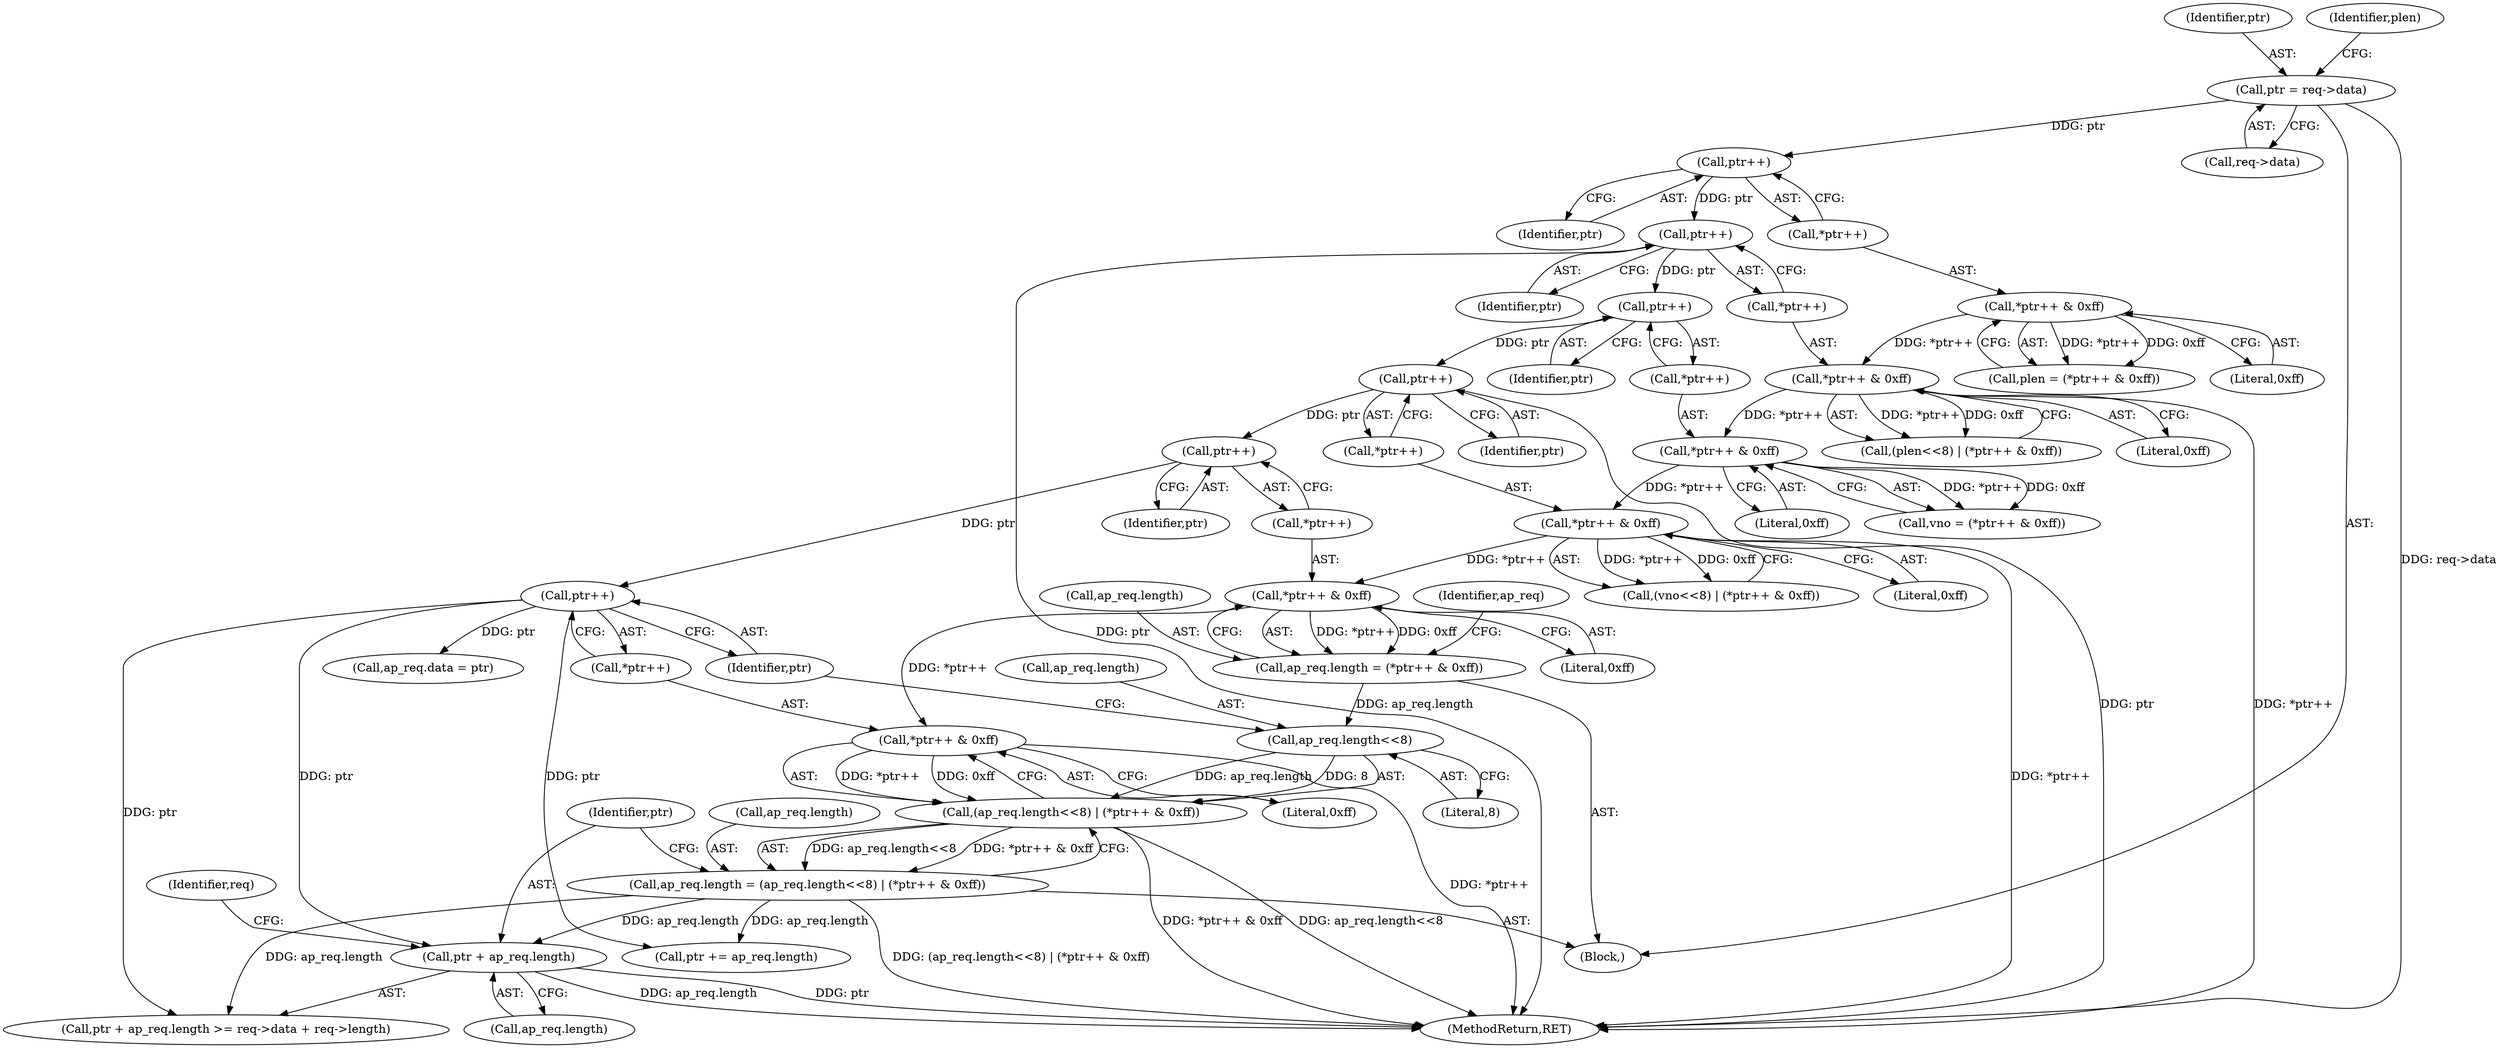 digraph "0_krb5_cf1a0c411b2668c57c41e9c4efd15ba17b6b322c@pointer" {
"1000323" [label="(Call,ptr + ap_req.length)"];
"1000318" [label="(Call,ptr++)"];
"1000303" [label="(Call,ptr++)"];
"1000272" [label="(Call,ptr++)"];
"1000261" [label="(Call,ptr++)"];
"1000235" [label="(Call,ptr++)"];
"1000224" [label="(Call,ptr++)"];
"1000215" [label="(Call,ptr = req->data)"];
"1000306" [label="(Call,ap_req.length = (ap_req.length<<8) | (*ptr++ & 0xff))"];
"1000310" [label="(Call,(ap_req.length<<8) | (*ptr++ & 0xff))"];
"1000311" [label="(Call,ap_req.length<<8)"];
"1000297" [label="(Call,ap_req.length = (*ptr++ & 0xff))"];
"1000301" [label="(Call,*ptr++ & 0xff)"];
"1000270" [label="(Call,*ptr++ & 0xff)"];
"1000259" [label="(Call,*ptr++ & 0xff)"];
"1000233" [label="(Call,*ptr++ & 0xff)"];
"1000222" [label="(Call,*ptr++ & 0xff)"];
"1000316" [label="(Call,*ptr++ & 0xff)"];
"1000306" [label="(Call,ap_req.length = (ap_req.length<<8) | (*ptr++ & 0xff))"];
"1000353" [label="(Call,ptr += ap_req.length)"];
"1000322" [label="(Call,ptr + ap_req.length >= req->data + req->length)"];
"1000217" [label="(Call,req->data)"];
"1000274" [label="(Literal,0xff)"];
"1000297" [label="(Call,ap_req.length = (*ptr++ & 0xff))"];
"1000130" [label="(Block,)"];
"1000271" [label="(Call,*ptr++)"];
"1000310" [label="(Call,(ap_req.length<<8) | (*ptr++ & 0xff))"];
"1000311" [label="(Call,ap_req.length<<8)"];
"1000323" [label="(Call,ptr + ap_req.length)"];
"1000317" [label="(Call,*ptr++)"];
"1000216" [label="(Identifier,ptr)"];
"1000325" [label="(Call,ap_req.length)"];
"1000235" [label="(Call,ptr++)"];
"1000307" [label="(Call,ap_req.length)"];
"1000298" [label="(Call,ap_req.length)"];
"1000320" [label="(Literal,0xff)"];
"1000266" [label="(Call,(vno<<8) | (*ptr++ & 0xff))"];
"1000224" [label="(Call,ptr++)"];
"1000262" [label="(Identifier,ptr)"];
"1000263" [label="(Literal,0xff)"];
"1000324" [label="(Identifier,ptr)"];
"1000273" [label="(Identifier,ptr)"];
"1000312" [label="(Call,ap_req.length)"];
"1000303" [label="(Call,ptr++)"];
"1000270" [label="(Call,*ptr++ & 0xff)"];
"1000237" [label="(Literal,0xff)"];
"1000260" [label="(Call,*ptr++)"];
"1000220" [label="(Call,plen = (*ptr++ & 0xff))"];
"1000226" [label="(Literal,0xff)"];
"1000215" [label="(Call,ptr = req->data)"];
"1000315" [label="(Literal,8)"];
"1000301" [label="(Call,*ptr++ & 0xff)"];
"1000236" [label="(Identifier,ptr)"];
"1000308" [label="(Identifier,ap_req)"];
"1000302" [label="(Call,*ptr++)"];
"1000233" [label="(Call,*ptr++ & 0xff)"];
"1000222" [label="(Call,*ptr++ & 0xff)"];
"1000304" [label="(Identifier,ptr)"];
"1000272" [label="(Call,ptr++)"];
"1000223" [label="(Call,*ptr++)"];
"1001260" [label="(MethodReturn,RET)"];
"1000318" [label="(Call,ptr++)"];
"1000330" [label="(Identifier,req)"];
"1000319" [label="(Identifier,ptr)"];
"1000259" [label="(Call,*ptr++ & 0xff)"];
"1000225" [label="(Identifier,ptr)"];
"1000348" [label="(Call,ap_req.data = ptr)"];
"1000261" [label="(Call,ptr++)"];
"1000257" [label="(Call,vno = (*ptr++ & 0xff))"];
"1000234" [label="(Call,*ptr++)"];
"1000305" [label="(Literal,0xff)"];
"1000221" [label="(Identifier,plen)"];
"1000316" [label="(Call,*ptr++ & 0xff)"];
"1000229" [label="(Call,(plen<<8) | (*ptr++ & 0xff))"];
"1000323" -> "1000322"  [label="AST: "];
"1000323" -> "1000325"  [label="CFG: "];
"1000324" -> "1000323"  [label="AST: "];
"1000325" -> "1000323"  [label="AST: "];
"1000330" -> "1000323"  [label="CFG: "];
"1000323" -> "1001260"  [label="DDG: ptr"];
"1000323" -> "1001260"  [label="DDG: ap_req.length"];
"1000318" -> "1000323"  [label="DDG: ptr"];
"1000306" -> "1000323"  [label="DDG: ap_req.length"];
"1000318" -> "1000317"  [label="AST: "];
"1000318" -> "1000319"  [label="CFG: "];
"1000319" -> "1000318"  [label="AST: "];
"1000317" -> "1000318"  [label="CFG: "];
"1000303" -> "1000318"  [label="DDG: ptr"];
"1000318" -> "1000322"  [label="DDG: ptr"];
"1000318" -> "1000348"  [label="DDG: ptr"];
"1000318" -> "1000353"  [label="DDG: ptr"];
"1000303" -> "1000302"  [label="AST: "];
"1000303" -> "1000304"  [label="CFG: "];
"1000304" -> "1000303"  [label="AST: "];
"1000302" -> "1000303"  [label="CFG: "];
"1000272" -> "1000303"  [label="DDG: ptr"];
"1000272" -> "1000271"  [label="AST: "];
"1000272" -> "1000273"  [label="CFG: "];
"1000273" -> "1000272"  [label="AST: "];
"1000271" -> "1000272"  [label="CFG: "];
"1000272" -> "1001260"  [label="DDG: ptr"];
"1000261" -> "1000272"  [label="DDG: ptr"];
"1000261" -> "1000260"  [label="AST: "];
"1000261" -> "1000262"  [label="CFG: "];
"1000262" -> "1000261"  [label="AST: "];
"1000260" -> "1000261"  [label="CFG: "];
"1000235" -> "1000261"  [label="DDG: ptr"];
"1000235" -> "1000234"  [label="AST: "];
"1000235" -> "1000236"  [label="CFG: "];
"1000236" -> "1000235"  [label="AST: "];
"1000234" -> "1000235"  [label="CFG: "];
"1000235" -> "1001260"  [label="DDG: ptr"];
"1000224" -> "1000235"  [label="DDG: ptr"];
"1000224" -> "1000223"  [label="AST: "];
"1000224" -> "1000225"  [label="CFG: "];
"1000225" -> "1000224"  [label="AST: "];
"1000223" -> "1000224"  [label="CFG: "];
"1000215" -> "1000224"  [label="DDG: ptr"];
"1000215" -> "1000130"  [label="AST: "];
"1000215" -> "1000217"  [label="CFG: "];
"1000216" -> "1000215"  [label="AST: "];
"1000217" -> "1000215"  [label="AST: "];
"1000221" -> "1000215"  [label="CFG: "];
"1000215" -> "1001260"  [label="DDG: req->data"];
"1000306" -> "1000130"  [label="AST: "];
"1000306" -> "1000310"  [label="CFG: "];
"1000307" -> "1000306"  [label="AST: "];
"1000310" -> "1000306"  [label="AST: "];
"1000324" -> "1000306"  [label="CFG: "];
"1000306" -> "1001260"  [label="DDG: (ap_req.length<<8) | (*ptr++ & 0xff)"];
"1000310" -> "1000306"  [label="DDG: ap_req.length<<8"];
"1000310" -> "1000306"  [label="DDG: *ptr++ & 0xff"];
"1000306" -> "1000322"  [label="DDG: ap_req.length"];
"1000306" -> "1000353"  [label="DDG: ap_req.length"];
"1000310" -> "1000316"  [label="CFG: "];
"1000311" -> "1000310"  [label="AST: "];
"1000316" -> "1000310"  [label="AST: "];
"1000310" -> "1001260"  [label="DDG: *ptr++ & 0xff"];
"1000310" -> "1001260"  [label="DDG: ap_req.length<<8"];
"1000311" -> "1000310"  [label="DDG: ap_req.length"];
"1000311" -> "1000310"  [label="DDG: 8"];
"1000316" -> "1000310"  [label="DDG: *ptr++"];
"1000316" -> "1000310"  [label="DDG: 0xff"];
"1000311" -> "1000315"  [label="CFG: "];
"1000312" -> "1000311"  [label="AST: "];
"1000315" -> "1000311"  [label="AST: "];
"1000319" -> "1000311"  [label="CFG: "];
"1000297" -> "1000311"  [label="DDG: ap_req.length"];
"1000297" -> "1000130"  [label="AST: "];
"1000297" -> "1000301"  [label="CFG: "];
"1000298" -> "1000297"  [label="AST: "];
"1000301" -> "1000297"  [label="AST: "];
"1000308" -> "1000297"  [label="CFG: "];
"1000301" -> "1000297"  [label="DDG: *ptr++"];
"1000301" -> "1000297"  [label="DDG: 0xff"];
"1000301" -> "1000305"  [label="CFG: "];
"1000302" -> "1000301"  [label="AST: "];
"1000305" -> "1000301"  [label="AST: "];
"1000270" -> "1000301"  [label="DDG: *ptr++"];
"1000301" -> "1000316"  [label="DDG: *ptr++"];
"1000270" -> "1000266"  [label="AST: "];
"1000270" -> "1000274"  [label="CFG: "];
"1000271" -> "1000270"  [label="AST: "];
"1000274" -> "1000270"  [label="AST: "];
"1000266" -> "1000270"  [label="CFG: "];
"1000270" -> "1001260"  [label="DDG: *ptr++"];
"1000270" -> "1000266"  [label="DDG: *ptr++"];
"1000270" -> "1000266"  [label="DDG: 0xff"];
"1000259" -> "1000270"  [label="DDG: *ptr++"];
"1000259" -> "1000257"  [label="AST: "];
"1000259" -> "1000263"  [label="CFG: "];
"1000260" -> "1000259"  [label="AST: "];
"1000263" -> "1000259"  [label="AST: "];
"1000257" -> "1000259"  [label="CFG: "];
"1000259" -> "1000257"  [label="DDG: *ptr++"];
"1000259" -> "1000257"  [label="DDG: 0xff"];
"1000233" -> "1000259"  [label="DDG: *ptr++"];
"1000233" -> "1000229"  [label="AST: "];
"1000233" -> "1000237"  [label="CFG: "];
"1000234" -> "1000233"  [label="AST: "];
"1000237" -> "1000233"  [label="AST: "];
"1000229" -> "1000233"  [label="CFG: "];
"1000233" -> "1001260"  [label="DDG: *ptr++"];
"1000233" -> "1000229"  [label="DDG: *ptr++"];
"1000233" -> "1000229"  [label="DDG: 0xff"];
"1000222" -> "1000233"  [label="DDG: *ptr++"];
"1000222" -> "1000220"  [label="AST: "];
"1000222" -> "1000226"  [label="CFG: "];
"1000223" -> "1000222"  [label="AST: "];
"1000226" -> "1000222"  [label="AST: "];
"1000220" -> "1000222"  [label="CFG: "];
"1000222" -> "1000220"  [label="DDG: *ptr++"];
"1000222" -> "1000220"  [label="DDG: 0xff"];
"1000316" -> "1000320"  [label="CFG: "];
"1000317" -> "1000316"  [label="AST: "];
"1000320" -> "1000316"  [label="AST: "];
"1000316" -> "1001260"  [label="DDG: *ptr++"];
}
